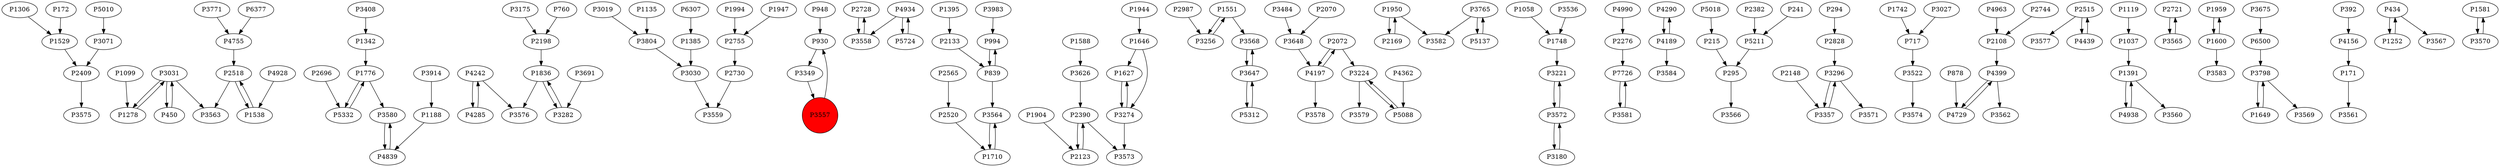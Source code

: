 digraph {
	P3071 -> P2409
	P3031 -> P1278
	P1776 -> P5332
	P4242 -> P4285
	P1135 -> P3804
	P948 -> P930
	P2728 -> P3558
	P994 -> P839
	P1646 -> P1627
	P3568 -> P3647
	P4242 -> P3576
	P1710 -> P3564
	P2072 -> P4197
	P1950 -> P2169
	P1058 -> P1748
	P2565 -> P2520
	P1776 -> P3580
	P7726 -> P3581
	P3648 -> P4197
	P4290 -> P4189
	P5018 -> P215
	P1950 -> P3582
	P294 -> P2828
	P1947 -> P2755
	P2730 -> P3559
	P1395 -> P2133
	P2520 -> P1710
	P1904 -> P2123
	P3031 -> P450
	P1646 -> P3274
	P2696 -> P5332
	P839 -> P994
	P4934 -> P5724
	P4285 -> P4242
	P3691 -> P3282
	P3765 -> P5137
	P1836 -> P3282
	P3224 -> P3579
	P3282 -> P1836
	P4197 -> P2072
	P3557 -> P930
	P2828 -> P3296
	P2409 -> P3575
	P1742 -> P717
	P3349 -> P3557
	P4399 -> P4729
	P2515 -> P3577
	P4839 -> P3580
	P3771 -> P4755
	P5137 -> P3765
	P1391 -> P4938
	P6307 -> P1385
	P2721 -> P3565
	P3030 -> P3559
	P2390 -> P3573
	P3175 -> P2198
	P1959 -> P1600
	P5332 -> P1776
	P3221 -> P3572
	P1994 -> P2755
	P1342 -> P1776
	P717 -> P3522
	P3522 -> P3574
	P3256 -> P1551
	P3798 -> P1649
	P215 -> P295
	P392 -> P4156
	P3765 -> P3582
	P2515 -> P4439
	P3408 -> P1342
	P3357 -> P3296
	P3580 -> P4839
	P1588 -> P3626
	P295 -> P3566
	P3798 -> P3569
	P2169 -> P1950
	P3647 -> P3568
	P2276 -> P7726
	P1649 -> P3798
	P434 -> P1252
	P930 -> P3349
	P760 -> P2198
	P1391 -> P3560
	P3647 -> P5312
	P1119 -> P1037
	P3914 -> P1188
	P4963 -> P2108
	P4729 -> P4399
	P1278 -> P3031
	P3031 -> P3563
	P2123 -> P2390
	P3558 -> P2728
	P4934 -> P3558
	P3675 -> P6500
	P2148 -> P3357
	P1551 -> P3568
	P3484 -> P3648
	P5312 -> P3647
	P4928 -> P1538
	P3565 -> P2721
	P6500 -> P3798
	P1538 -> P2518
	P1188 -> P4839
	P2070 -> P3648
	P3296 -> P3357
	P1627 -> P3274
	P4189 -> P3584
	P5211 -> P295
	P3626 -> P2390
	P5010 -> P3071
	P3564 -> P1710
	P450 -> P3031
	P4399 -> P3562
	P2072 -> P3224
	P1836 -> P3576
	P1600 -> P3583
	P2108 -> P4399
	P1581 -> P3570
	P1252 -> P434
	P4362 -> P5088
	P3570 -> P1581
	P1748 -> P3221
	P6377 -> P4755
	P1037 -> P1391
	P2382 -> P5211
	P3224 -> P5088
	P2987 -> P3256
	P3296 -> P3571
	P2518 -> P1538
	P3274 -> P3573
	P3581 -> P7726
	P2755 -> P2730
	P3536 -> P1748
	P4197 -> P3578
	P4755 -> P2518
	P3804 -> P3030
	P2518 -> P3563
	P5088 -> P3224
	P3274 -> P1627
	P4156 -> P171
	P1385 -> P3030
	P171 -> P3561
	P2744 -> P2108
	P3572 -> P3180
	P1529 -> P2409
	P3027 -> P717
	P2198 -> P1836
	P2133 -> P839
	P1306 -> P1529
	P4439 -> P2515
	P3983 -> P994
	P3180 -> P3572
	P4189 -> P4290
	P3572 -> P3221
	P172 -> P1529
	P2390 -> P2123
	P1551 -> P3256
	P1600 -> P1959
	P4938 -> P1391
	P434 -> P3567
	P5724 -> P4934
	P1099 -> P1278
	P1944 -> P1646
	P839 -> P3564
	P4990 -> P2276
	P878 -> P4729
	P241 -> P5211
	P3019 -> P3804
	P3557 [shape=circle]
	P3557 [style=filled]
	P3557 [fillcolor=red]
}